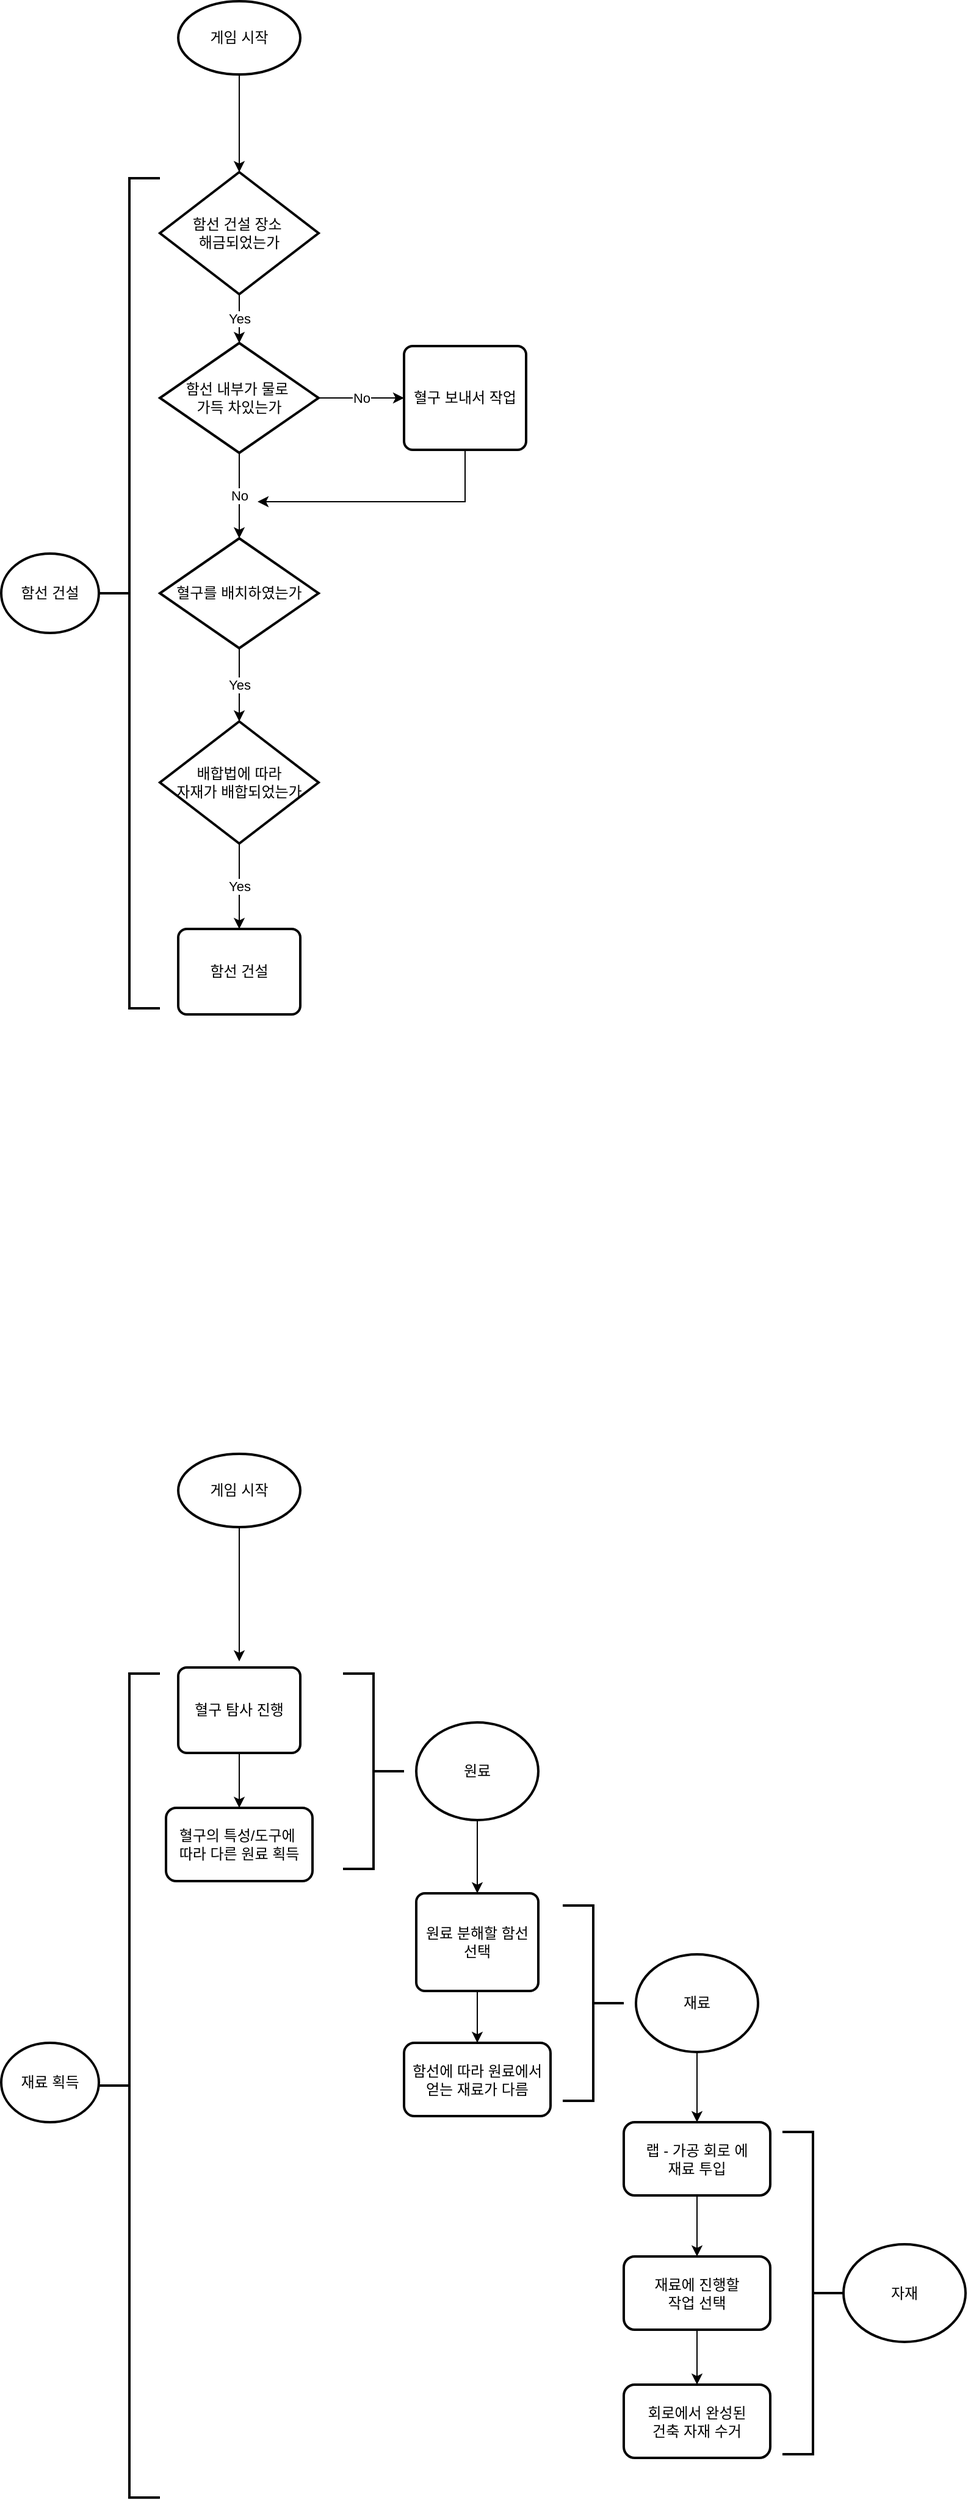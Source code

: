 <mxfile version="24.0.7" type="github">
  <diagram name="페이지-1" id="4t7fibF1LyRJ7PB56Ef2">
    <mxGraphModel dx="2049" dy="1129" grid="1" gridSize="10" guides="1" tooltips="1" connect="1" arrows="1" fold="1" page="1" pageScale="1" pageWidth="827" pageHeight="1169" math="0" shadow="0">
      <root>
        <mxCell id="0" />
        <mxCell id="1" parent="0" />
        <mxCell id="R08J2aAFIvRt77ZNCV5v-9" value="" style="edgeStyle=orthogonalEdgeStyle;rounded=0;orthogonalLoop=1;jettySize=auto;html=1;" edge="1" parent="1" source="R08J2aAFIvRt77ZNCV5v-1" target="R08J2aAFIvRt77ZNCV5v-2">
          <mxGeometry relative="1" as="geometry" />
        </mxCell>
        <mxCell id="R08J2aAFIvRt77ZNCV5v-1" value="게임 시작" style="strokeWidth=2;html=1;shape=mxgraph.flowchart.start_1;whiteSpace=wrap;" vertex="1" parent="1">
          <mxGeometry x="155" y="10" width="100" height="60" as="geometry" />
        </mxCell>
        <mxCell id="R08J2aAFIvRt77ZNCV5v-8" value="Yes" style="edgeStyle=orthogonalEdgeStyle;rounded=0;orthogonalLoop=1;jettySize=auto;html=1;" edge="1" parent="1" source="R08J2aAFIvRt77ZNCV5v-2" target="R08J2aAFIvRt77ZNCV5v-3">
          <mxGeometry relative="1" as="geometry" />
        </mxCell>
        <mxCell id="R08J2aAFIvRt77ZNCV5v-15" value="No" style="edgeStyle=orthogonalEdgeStyle;rounded=0;orthogonalLoop=1;jettySize=auto;html=1;exitX=1;exitY=0.5;exitDx=0;exitDy=0;exitPerimeter=0;" edge="1" parent="1" source="R08J2aAFIvRt77ZNCV5v-3" target="R08J2aAFIvRt77ZNCV5v-14">
          <mxGeometry relative="1" as="geometry">
            <mxPoint x="280" y="370.034" as="sourcePoint" />
            <Array as="points">
              <mxPoint x="310" y="335" />
              <mxPoint x="310" y="335" />
            </Array>
          </mxGeometry>
        </mxCell>
        <mxCell id="R08J2aAFIvRt77ZNCV5v-2" value="함선 건설 장소&amp;nbsp;&lt;div&gt;해금되었는가&lt;/div&gt;" style="strokeWidth=2;html=1;shape=mxgraph.flowchart.decision;whiteSpace=wrap;" vertex="1" parent="1">
          <mxGeometry x="140" y="150" width="130" height="100" as="geometry" />
        </mxCell>
        <mxCell id="R08J2aAFIvRt77ZNCV5v-7" value="No" style="edgeStyle=orthogonalEdgeStyle;rounded=0;orthogonalLoop=1;jettySize=auto;html=1;" edge="1" parent="1" source="R08J2aAFIvRt77ZNCV5v-3" target="R08J2aAFIvRt77ZNCV5v-4">
          <mxGeometry relative="1" as="geometry" />
        </mxCell>
        <mxCell id="R08J2aAFIvRt77ZNCV5v-3" value="함선 내부가 물로&amp;nbsp;&lt;div&gt;가득 차있는가&lt;/div&gt;" style="strokeWidth=2;html=1;shape=mxgraph.flowchart.decision;whiteSpace=wrap;" vertex="1" parent="1">
          <mxGeometry x="140" y="290" width="130" height="90" as="geometry" />
        </mxCell>
        <mxCell id="R08J2aAFIvRt77ZNCV5v-6" value="Yes" style="edgeStyle=orthogonalEdgeStyle;rounded=0;orthogonalLoop=1;jettySize=auto;html=1;" edge="1" parent="1" source="R08J2aAFIvRt77ZNCV5v-4" target="R08J2aAFIvRt77ZNCV5v-5">
          <mxGeometry relative="1" as="geometry" />
        </mxCell>
        <mxCell id="R08J2aAFIvRt77ZNCV5v-4" value="혈구를 배치하였는가" style="strokeWidth=2;html=1;shape=mxgraph.flowchart.decision;whiteSpace=wrap;" vertex="1" parent="1">
          <mxGeometry x="140" y="450" width="130" height="90" as="geometry" />
        </mxCell>
        <mxCell id="R08J2aAFIvRt77ZNCV5v-11" value="Yes" style="edgeStyle=orthogonalEdgeStyle;rounded=0;orthogonalLoop=1;jettySize=auto;html=1;" edge="1" parent="1" source="R08J2aAFIvRt77ZNCV5v-5" target="R08J2aAFIvRt77ZNCV5v-10">
          <mxGeometry relative="1" as="geometry" />
        </mxCell>
        <mxCell id="R08J2aAFIvRt77ZNCV5v-5" value="배합법에 따라&lt;div&gt;자재가 배합되었는가&lt;/div&gt;" style="strokeWidth=2;html=1;shape=mxgraph.flowchart.decision;whiteSpace=wrap;" vertex="1" parent="1">
          <mxGeometry x="140" y="600" width="130" height="100" as="geometry" />
        </mxCell>
        <mxCell id="R08J2aAFIvRt77ZNCV5v-10" value="함선 건설" style="rounded=1;whiteSpace=wrap;html=1;absoluteArcSize=1;arcSize=14;strokeWidth=2;" vertex="1" parent="1">
          <mxGeometry x="155" y="770" width="100" height="70" as="geometry" />
        </mxCell>
        <mxCell id="R08J2aAFIvRt77ZNCV5v-17" value="" style="edgeStyle=orthogonalEdgeStyle;rounded=0;orthogonalLoop=1;jettySize=auto;html=1;exitX=0.5;exitY=1;exitDx=0;exitDy=0;" edge="1" parent="1" source="R08J2aAFIvRt77ZNCV5v-14">
          <mxGeometry relative="1" as="geometry">
            <mxPoint x="392" y="430" as="sourcePoint" />
            <mxPoint x="220" y="420" as="targetPoint" />
            <Array as="points">
              <mxPoint x="390" y="420" />
              <mxPoint x="230" y="420" />
            </Array>
          </mxGeometry>
        </mxCell>
        <mxCell id="R08J2aAFIvRt77ZNCV5v-14" value="혈구 보내서 작업" style="rounded=1;whiteSpace=wrap;html=1;absoluteArcSize=1;arcSize=14;strokeWidth=2;" vertex="1" parent="1">
          <mxGeometry x="340" y="292.5" width="100" height="85" as="geometry" />
        </mxCell>
        <mxCell id="R08J2aAFIvRt77ZNCV5v-18" value="" style="strokeWidth=2;html=1;shape=mxgraph.flowchart.annotation_2;align=left;labelPosition=right;pointerEvents=1;" vertex="1" parent="1">
          <mxGeometry x="90" y="155" width="50" height="680" as="geometry" />
        </mxCell>
        <mxCell id="R08J2aAFIvRt77ZNCV5v-23" value="함선 건설" style="ellipse;whiteSpace=wrap;html=1;align=center;strokeWidth=2;pointerEvents=1;" vertex="1" parent="1">
          <mxGeometry x="10" y="462.5" width="80" height="65" as="geometry" />
        </mxCell>
        <mxCell id="R08J2aAFIvRt77ZNCV5v-41" value="" style="edgeStyle=orthogonalEdgeStyle;rounded=0;orthogonalLoop=1;jettySize=auto;html=1;" edge="1" source="R08J2aAFIvRt77ZNCV5v-42" parent="1">
          <mxGeometry relative="1" as="geometry">
            <mxPoint x="205" y="1370" as="targetPoint" />
          </mxGeometry>
        </mxCell>
        <mxCell id="R08J2aAFIvRt77ZNCV5v-42" value="게임 시작" style="strokeWidth=2;html=1;shape=mxgraph.flowchart.start_1;whiteSpace=wrap;" vertex="1" parent="1">
          <mxGeometry x="155" y="1200" width="100" height="60" as="geometry" />
        </mxCell>
        <mxCell id="R08J2aAFIvRt77ZNCV5v-55" value="" style="strokeWidth=2;html=1;shape=mxgraph.flowchart.annotation_2;align=left;labelPosition=right;pointerEvents=1;" vertex="1" parent="1">
          <mxGeometry x="90" y="1380" width="50" height="675" as="geometry" />
        </mxCell>
        <mxCell id="R08J2aAFIvRt77ZNCV5v-56" value="재료 획득" style="ellipse;whiteSpace=wrap;html=1;align=center;strokeWidth=2;pointerEvents=1;" vertex="1" parent="1">
          <mxGeometry x="10" y="1682.5" width="80" height="65" as="geometry" />
        </mxCell>
        <mxCell id="R08J2aAFIvRt77ZNCV5v-59" value="" style="edgeStyle=orthogonalEdgeStyle;rounded=0;orthogonalLoop=1;jettySize=auto;html=1;" edge="1" parent="1" source="R08J2aAFIvRt77ZNCV5v-57" target="R08J2aAFIvRt77ZNCV5v-58">
          <mxGeometry relative="1" as="geometry" />
        </mxCell>
        <mxCell id="R08J2aAFIvRt77ZNCV5v-57" value="혈구 탐사 진행" style="rounded=1;whiteSpace=wrap;html=1;absoluteArcSize=1;arcSize=14;strokeWidth=2;" vertex="1" parent="1">
          <mxGeometry x="155" y="1375" width="100" height="70" as="geometry" />
        </mxCell>
        <mxCell id="R08J2aAFIvRt77ZNCV5v-58" value="혈구의 특성/도구에&amp;nbsp;&lt;div&gt;따라 다른 원료 획득&lt;/div&gt;" style="rounded=1;whiteSpace=wrap;html=1;arcSize=14;strokeWidth=2;" vertex="1" parent="1">
          <mxGeometry x="145" y="1490" width="120" height="60" as="geometry" />
        </mxCell>
        <mxCell id="R08J2aAFIvRt77ZNCV5v-60" style="edgeStyle=orthogonalEdgeStyle;rounded=0;orthogonalLoop=1;jettySize=auto;html=1;exitX=0.5;exitY=1;exitDx=0;exitDy=0;" edge="1" parent="1" source="R08J2aAFIvRt77ZNCV5v-58" target="R08J2aAFIvRt77ZNCV5v-58">
          <mxGeometry relative="1" as="geometry" />
        </mxCell>
        <mxCell id="R08J2aAFIvRt77ZNCV5v-61" value="" style="strokeWidth=2;html=1;shape=mxgraph.flowchart.annotation_2;align=left;labelPosition=right;pointerEvents=1;rotation=-180;" vertex="1" parent="1">
          <mxGeometry x="290" y="1380" width="50" height="160" as="geometry" />
        </mxCell>
        <mxCell id="R08J2aAFIvRt77ZNCV5v-64" value="" style="edgeStyle=orthogonalEdgeStyle;rounded=0;orthogonalLoop=1;jettySize=auto;html=1;" edge="1" parent="1" source="R08J2aAFIvRt77ZNCV5v-62" target="R08J2aAFIvRt77ZNCV5v-63">
          <mxGeometry relative="1" as="geometry" />
        </mxCell>
        <mxCell id="R08J2aAFIvRt77ZNCV5v-62" value="원료" style="strokeWidth=2;html=1;shape=mxgraph.flowchart.start_2;whiteSpace=wrap;" vertex="1" parent="1">
          <mxGeometry x="350" y="1420" width="100" height="80" as="geometry" />
        </mxCell>
        <mxCell id="R08J2aAFIvRt77ZNCV5v-66" value="" style="edgeStyle=orthogonalEdgeStyle;rounded=0;orthogonalLoop=1;jettySize=auto;html=1;" edge="1" parent="1" source="R08J2aAFIvRt77ZNCV5v-63" target="R08J2aAFIvRt77ZNCV5v-65">
          <mxGeometry relative="1" as="geometry" />
        </mxCell>
        <mxCell id="R08J2aAFIvRt77ZNCV5v-63" value="원료 분해할 함선 선택" style="rounded=1;whiteSpace=wrap;html=1;absoluteArcSize=1;arcSize=14;strokeWidth=2;" vertex="1" parent="1">
          <mxGeometry x="350" y="1560" width="100" height="80" as="geometry" />
        </mxCell>
        <mxCell id="R08J2aAFIvRt77ZNCV5v-65" value="함선에 따라 원료에서 얻는 재료가 다름" style="rounded=1;whiteSpace=wrap;html=1;arcSize=14;strokeWidth=2;" vertex="1" parent="1">
          <mxGeometry x="340" y="1682.5" width="120" height="60" as="geometry" />
        </mxCell>
        <mxCell id="R08J2aAFIvRt77ZNCV5v-67" value="" style="strokeWidth=2;html=1;shape=mxgraph.flowchart.annotation_2;align=left;labelPosition=right;pointerEvents=1;rotation=-180;" vertex="1" parent="1">
          <mxGeometry x="470" y="1570" width="50" height="160" as="geometry" />
        </mxCell>
        <mxCell id="R08J2aAFIvRt77ZNCV5v-68" value="자재" style="strokeWidth=2;html=1;shape=mxgraph.flowchart.start_2;whiteSpace=wrap;" vertex="1" parent="1">
          <mxGeometry x="700" y="1847.5" width="100" height="80" as="geometry" />
        </mxCell>
        <mxCell id="R08J2aAFIvRt77ZNCV5v-79" value="" style="edgeStyle=orthogonalEdgeStyle;rounded=0;orthogonalLoop=1;jettySize=auto;html=1;" edge="1" parent="1" source="R08J2aAFIvRt77ZNCV5v-69" target="R08J2aAFIvRt77ZNCV5v-71">
          <mxGeometry relative="1" as="geometry" />
        </mxCell>
        <mxCell id="R08J2aAFIvRt77ZNCV5v-69" value="랩 - 가공 회로 에&lt;div&gt;재료 투입&lt;/div&gt;" style="rounded=1;whiteSpace=wrap;html=1;strokeWidth=2;" vertex="1" parent="1">
          <mxGeometry x="520" y="1747.5" width="120" height="60" as="geometry" />
        </mxCell>
        <mxCell id="R08J2aAFIvRt77ZNCV5v-74" value="" style="edgeStyle=orthogonalEdgeStyle;rounded=0;orthogonalLoop=1;jettySize=auto;html=1;" edge="1" parent="1" source="R08J2aAFIvRt77ZNCV5v-71" target="R08J2aAFIvRt77ZNCV5v-73">
          <mxGeometry relative="1" as="geometry" />
        </mxCell>
        <mxCell id="R08J2aAFIvRt77ZNCV5v-71" value="재료에 진행할&lt;div&gt;작업 선택&lt;/div&gt;" style="rounded=1;whiteSpace=wrap;html=1;strokeWidth=2;" vertex="1" parent="1">
          <mxGeometry x="520" y="1857.5" width="120" height="60" as="geometry" />
        </mxCell>
        <mxCell id="R08J2aAFIvRt77ZNCV5v-73" value="회로에서 완성된&lt;div&gt;건축 자재 수거&lt;/div&gt;" style="rounded=1;whiteSpace=wrap;html=1;strokeWidth=2;" vertex="1" parent="1">
          <mxGeometry x="520" y="1962.5" width="120" height="60" as="geometry" />
        </mxCell>
        <mxCell id="R08J2aAFIvRt77ZNCV5v-75" value="" style="strokeWidth=2;html=1;shape=mxgraph.flowchart.annotation_2;align=left;labelPosition=right;pointerEvents=1;rotation=-180;" vertex="1" parent="1">
          <mxGeometry x="650" y="1755.5" width="50" height="264" as="geometry" />
        </mxCell>
        <mxCell id="R08J2aAFIvRt77ZNCV5v-78" value="" style="edgeStyle=orthogonalEdgeStyle;rounded=0;orthogonalLoop=1;jettySize=auto;html=1;" edge="1" parent="1" source="R08J2aAFIvRt77ZNCV5v-77" target="R08J2aAFIvRt77ZNCV5v-69">
          <mxGeometry relative="1" as="geometry" />
        </mxCell>
        <mxCell id="R08J2aAFIvRt77ZNCV5v-77" value="재료" style="strokeWidth=2;html=1;shape=mxgraph.flowchart.start_2;whiteSpace=wrap;" vertex="1" parent="1">
          <mxGeometry x="530" y="1610" width="100" height="80" as="geometry" />
        </mxCell>
      </root>
    </mxGraphModel>
  </diagram>
</mxfile>
